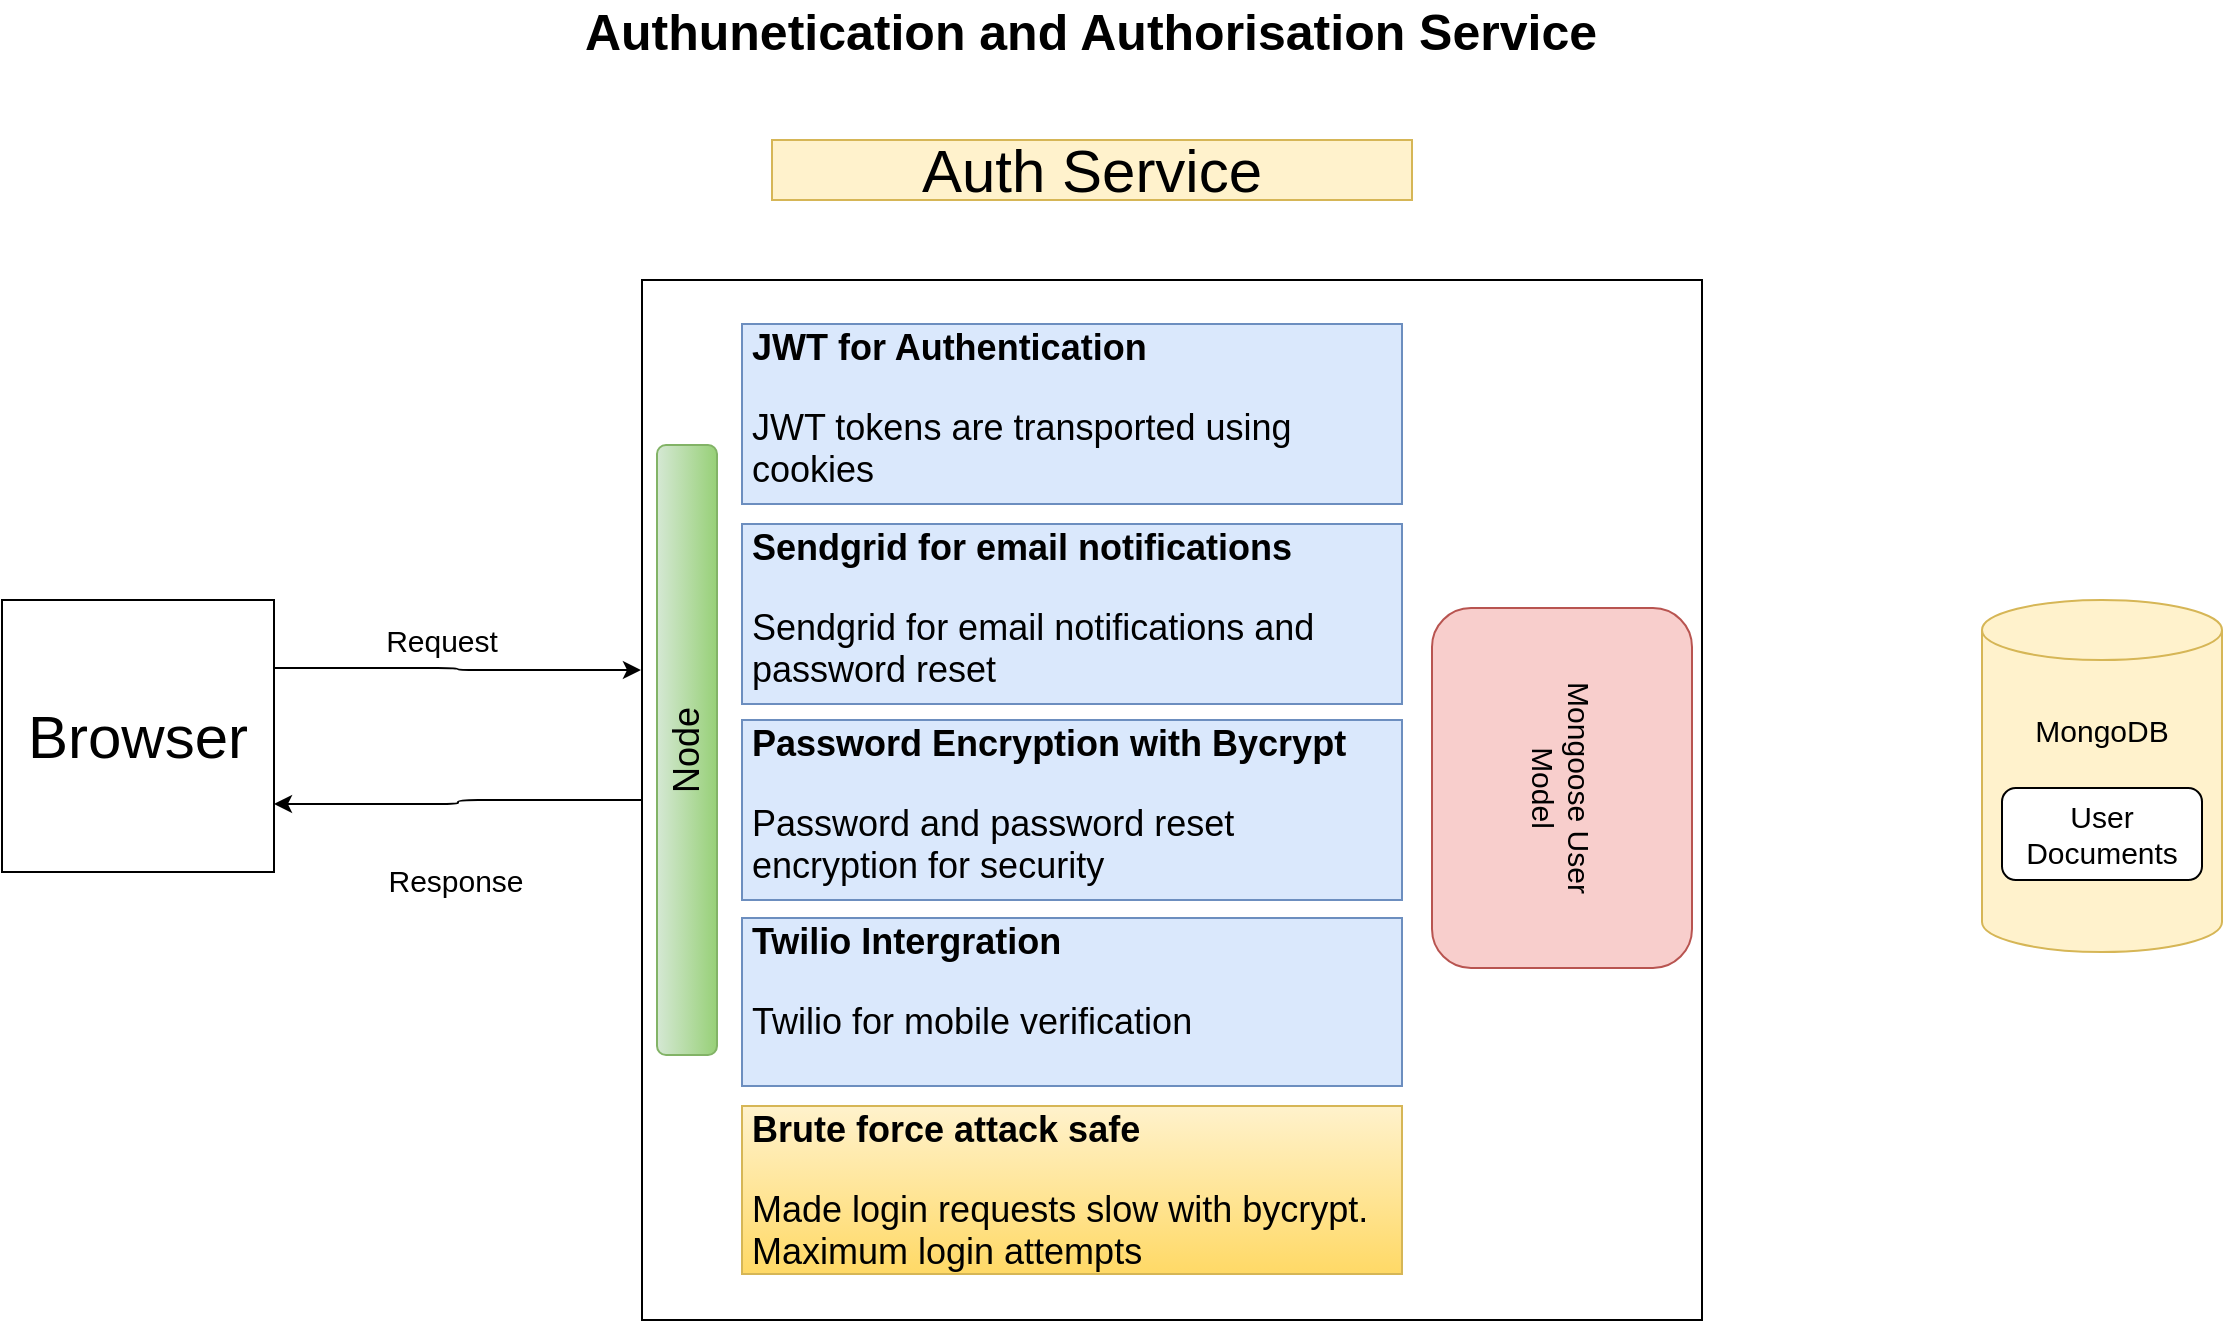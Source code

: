 <mxfile version="16.2.6" type="github" pages="3">
  <diagram id="C5RBs43oDa-KdzZeNtuy" name="Auth">
    <mxGraphModel dx="1347" dy="913" grid="1" gridSize="10" guides="1" tooltips="1" connect="1" arrows="1" fold="1" page="1" pageScale="1" pageWidth="1169" pageHeight="827" math="0" shadow="0">
      <root>
        <mxCell id="WIyWlLk6GJQsqaUBKTNV-0" />
        <mxCell id="WIyWlLk6GJQsqaUBKTNV-1" parent="WIyWlLk6GJQsqaUBKTNV-0" />
        <mxCell id="XzSn_rRKWrM8uNgigZ0G-0" value="&lt;font style=&quot;font-size: 25px&quot;&gt;&lt;b&gt;Authunetication and Authorisation Service&lt;/b&gt;&lt;/font&gt;" style="text;html=1;strokeColor=none;fillColor=none;align=center;verticalAlign=middle;whiteSpace=wrap;rounded=0;sketch=0;" vertex="1" parent="WIyWlLk6GJQsqaUBKTNV-1">
          <mxGeometry x="297" y="20" width="575" height="30" as="geometry" />
        </mxCell>
        <mxCell id="mEv59eE15kOgKwGxT0Wn-0" value="Auth Service" style="text;html=1;strokeColor=#d6b656;fillColor=#fff2cc;align=center;verticalAlign=middle;whiteSpace=wrap;rounded=0;sketch=0;fontSize=30;" vertex="1" parent="WIyWlLk6GJQsqaUBKTNV-1">
          <mxGeometry x="425" y="90" width="320" height="30" as="geometry" />
        </mxCell>
        <mxCell id="mEv59eE15kOgKwGxT0Wn-4" style="edgeStyle=orthogonalEdgeStyle;curved=0;rounded=1;sketch=0;orthogonalLoop=1;jettySize=auto;html=1;exitX=1;exitY=0.25;exitDx=0;exitDy=0;entryX=-0.001;entryY=0.375;entryDx=0;entryDy=0;entryPerimeter=0;fontSize=30;" edge="1" parent="WIyWlLk6GJQsqaUBKTNV-1" source="mEv59eE15kOgKwGxT0Wn-1" target="mEv59eE15kOgKwGxT0Wn-3">
          <mxGeometry relative="1" as="geometry" />
        </mxCell>
        <mxCell id="mEv59eE15kOgKwGxT0Wn-1" value="Browser" style="whiteSpace=wrap;html=1;aspect=fixed;rounded=0;sketch=0;fontSize=30;" vertex="1" parent="WIyWlLk6GJQsqaUBKTNV-1">
          <mxGeometry x="40" y="320" width="136" height="136" as="geometry" />
        </mxCell>
        <mxCell id="mEv59eE15kOgKwGxT0Wn-5" style="edgeStyle=orthogonalEdgeStyle;curved=0;rounded=1;sketch=0;orthogonalLoop=1;jettySize=auto;html=1;exitX=0;exitY=0.5;exitDx=0;exitDy=0;entryX=1;entryY=0.75;entryDx=0;entryDy=0;fontSize=30;" edge="1" parent="WIyWlLk6GJQsqaUBKTNV-1" source="mEv59eE15kOgKwGxT0Wn-3" target="mEv59eE15kOgKwGxT0Wn-1">
          <mxGeometry relative="1" as="geometry" />
        </mxCell>
        <mxCell id="mEv59eE15kOgKwGxT0Wn-3" value="" style="rounded=0;whiteSpace=wrap;html=1;sketch=0;fontSize=30;" vertex="1" parent="WIyWlLk6GJQsqaUBKTNV-1">
          <mxGeometry x="360" y="160" width="530" height="520" as="geometry" />
        </mxCell>
        <mxCell id="mEv59eE15kOgKwGxT0Wn-6" value="&lt;font style=&quot;font-size: 15px&quot;&gt;Response&lt;/font&gt;" style="text;html=1;strokeColor=none;fillColor=none;align=center;verticalAlign=middle;whiteSpace=wrap;rounded=0;sketch=0;fontSize=30;" vertex="1" parent="WIyWlLk6GJQsqaUBKTNV-1">
          <mxGeometry x="237" y="440" width="60" height="30" as="geometry" />
        </mxCell>
        <mxCell id="mEv59eE15kOgKwGxT0Wn-7" value="&lt;font style=&quot;font-size: 15px&quot;&gt;Request&lt;/font&gt;" style="text;html=1;strokeColor=none;fillColor=none;align=center;verticalAlign=middle;whiteSpace=wrap;rounded=0;sketch=0;fontSize=30;" vertex="1" parent="WIyWlLk6GJQsqaUBKTNV-1">
          <mxGeometry x="230" y="320" width="60" height="30" as="geometry" />
        </mxCell>
        <mxCell id="mEv59eE15kOgKwGxT0Wn-8" value="Mongoose User&lt;br&gt;Model" style="rounded=1;whiteSpace=wrap;html=1;sketch=0;fontSize=15;rotation=90;fillColor=#f8cecc;strokeColor=#b85450;" vertex="1" parent="WIyWlLk6GJQsqaUBKTNV-1">
          <mxGeometry x="730" y="349" width="180" height="130" as="geometry" />
        </mxCell>
        <mxCell id="mEv59eE15kOgKwGxT0Wn-9" value="MongoDB&lt;br&gt;&lt;br&gt;&lt;br&gt;&lt;br&gt;&lt;br&gt;" style="shape=cylinder3;whiteSpace=wrap;html=1;boundedLbl=1;backgroundOutline=1;size=15;rounded=0;sketch=0;fontSize=15;fillColor=#fff2cc;strokeColor=#d6b656;" vertex="1" parent="WIyWlLk6GJQsqaUBKTNV-1">
          <mxGeometry x="1030" y="320" width="120" height="176" as="geometry" />
        </mxCell>
        <mxCell id="mEv59eE15kOgKwGxT0Wn-10" value="User Documents" style="rounded=1;whiteSpace=wrap;html=1;sketch=0;fontSize=15;" vertex="1" parent="WIyWlLk6GJQsqaUBKTNV-1">
          <mxGeometry x="1040" y="414" width="100" height="46" as="geometry" />
        </mxCell>
        <mxCell id="mEv59eE15kOgKwGxT0Wn-11" value="&lt;h1 style=&quot;font-size: 18px&quot;&gt;&lt;font style=&quot;font-size: 18px&quot;&gt;Twilio Intergration&lt;/font&gt;&lt;/h1&gt;&lt;p style=&quot;font-size: 18px&quot;&gt;Twilio for mobile verification&lt;/p&gt;" style="text;html=1;strokeColor=#6c8ebf;fillColor=#dae8fc;spacing=5;spacingTop=-20;whiteSpace=wrap;overflow=hidden;rounded=0;sketch=0;fontSize=15;" vertex="1" parent="WIyWlLk6GJQsqaUBKTNV-1">
          <mxGeometry x="410" y="479" width="330" height="84" as="geometry" />
        </mxCell>
        <mxCell id="mEv59eE15kOgKwGxT0Wn-12" value="&lt;h1 style=&quot;font-size: 18px&quot;&gt;JWT for Authentication&lt;/h1&gt;&lt;p style=&quot;font-size: 18px&quot;&gt;JWT tokens are transported using cookies&lt;/p&gt;" style="text;html=1;strokeColor=#6c8ebf;fillColor=#dae8fc;spacing=5;spacingTop=-20;whiteSpace=wrap;overflow=hidden;rounded=0;sketch=0;fontSize=15;" vertex="1" parent="WIyWlLk6GJQsqaUBKTNV-1">
          <mxGeometry x="410" y="182" width="330" height="90" as="geometry" />
        </mxCell>
        <mxCell id="mEv59eE15kOgKwGxT0Wn-13" value="&lt;h1 style=&quot;font-size: 18px&quot;&gt;Sendgrid for email notifications&lt;/h1&gt;&lt;p style=&quot;font-size: 18px&quot;&gt;Sendgrid for email notifications and password reset&lt;/p&gt;" style="text;html=1;strokeColor=#6c8ebf;fillColor=#dae8fc;spacing=5;spacingTop=-20;whiteSpace=wrap;overflow=hidden;rounded=0;sketch=0;fontSize=15;" vertex="1" parent="WIyWlLk6GJQsqaUBKTNV-1">
          <mxGeometry x="410" y="282" width="330" height="90" as="geometry" />
        </mxCell>
        <mxCell id="mEv59eE15kOgKwGxT0Wn-14" value="&lt;h1 style=&quot;font-size: 18px&quot;&gt;Password Encryption with Bycrypt&lt;/h1&gt;&lt;p style=&quot;font-size: 18px&quot;&gt;Password and password reset encryption for security&lt;/p&gt;" style="text;html=1;spacing=5;spacingTop=-20;whiteSpace=wrap;overflow=hidden;rounded=0;sketch=0;fontSize=15;fillColor=#dae8fc;strokeColor=#6c8ebf;" vertex="1" parent="WIyWlLk6GJQsqaUBKTNV-1">
          <mxGeometry x="410" y="380" width="330" height="90" as="geometry" />
        </mxCell>
        <mxCell id="mEv59eE15kOgKwGxT0Wn-15" value="&lt;h1 style=&quot;font-size: 18px&quot;&gt;Brute force attack safe&lt;/h1&gt;&lt;p style=&quot;font-size: 18px&quot;&gt;Made login requests slow with bycrypt. Maximum login attempts&lt;/p&gt;" style="text;html=1;strokeColor=#d6b656;fillColor=#fff2cc;spacing=5;spacingTop=-20;whiteSpace=wrap;overflow=hidden;rounded=0;sketch=0;fontSize=15;gradientColor=#ffd966;" vertex="1" parent="WIyWlLk6GJQsqaUBKTNV-1">
          <mxGeometry x="410" y="573" width="330" height="84" as="geometry" />
        </mxCell>
        <mxCell id="Vj1HJyX6UQvoZr7NXRgN-0" value="Node" style="rounded=1;whiteSpace=wrap;html=1;sketch=0;fontSize=18;fillColor=#d5e8d4;gradientColor=#97d077;strokeColor=#82b366;rotation=-90;" vertex="1" parent="WIyWlLk6GJQsqaUBKTNV-1">
          <mxGeometry x="230" y="380" width="305" height="30" as="geometry" />
        </mxCell>
      </root>
    </mxGraphModel>
  </diagram>
  <diagram id="vT45UM7YWQrJgRwl2dxx" name="Products">
    <mxGraphModel dx="1347" dy="913" grid="1" gridSize="10" guides="1" tooltips="1" connect="1" arrows="1" fold="1" page="1" pageScale="1" pageWidth="1169" pageHeight="827" math="0" shadow="0">
      <root>
        <mxCell id="NcW0uAfTotqKWrMHABvw-0" />
        <mxCell id="NcW0uAfTotqKWrMHABvw-1" parent="NcW0uAfTotqKWrMHABvw-0" />
        <mxCell id="kW2x1S1aM7OV3wr2bi0Z-0" value="&lt;font style=&quot;font-size: 25px&quot;&gt;&lt;b&gt;Products Service&lt;/b&gt;&lt;/font&gt;" style="text;html=1;strokeColor=none;fillColor=none;align=center;verticalAlign=middle;whiteSpace=wrap;rounded=0;sketch=0;" vertex="1" parent="NcW0uAfTotqKWrMHABvw-1">
          <mxGeometry x="297" y="20" width="575" height="30" as="geometry" />
        </mxCell>
        <mxCell id="UN1Mk9gpoYRoPpyncE1--1" value="Products Service" style="text;html=1;strokeColor=#d6b656;fillColor=#fff2cc;align=center;verticalAlign=middle;whiteSpace=wrap;rounded=0;sketch=0;fontSize=30;" vertex="1" parent="NcW0uAfTotqKWrMHABvw-1">
          <mxGeometry x="425" y="90" width="320" height="30" as="geometry" />
        </mxCell>
        <mxCell id="UN1Mk9gpoYRoPpyncE1--2" style="edgeStyle=orthogonalEdgeStyle;curved=0;rounded=1;sketch=0;orthogonalLoop=1;jettySize=auto;html=1;exitX=1;exitY=0.25;exitDx=0;exitDy=0;entryX=-0.001;entryY=0.375;entryDx=0;entryDy=0;entryPerimeter=0;fontSize=30;" edge="1" parent="NcW0uAfTotqKWrMHABvw-1" source="UN1Mk9gpoYRoPpyncE1--3" target="UN1Mk9gpoYRoPpyncE1--5">
          <mxGeometry relative="1" as="geometry" />
        </mxCell>
        <mxCell id="UN1Mk9gpoYRoPpyncE1--3" value="Browser" style="whiteSpace=wrap;html=1;aspect=fixed;rounded=0;sketch=0;fontSize=30;" vertex="1" parent="NcW0uAfTotqKWrMHABvw-1">
          <mxGeometry x="40" y="320" width="136" height="136" as="geometry" />
        </mxCell>
        <mxCell id="UN1Mk9gpoYRoPpyncE1--4" style="edgeStyle=orthogonalEdgeStyle;curved=0;rounded=1;sketch=0;orthogonalLoop=1;jettySize=auto;html=1;exitX=0;exitY=0.5;exitDx=0;exitDy=0;entryX=1;entryY=0.75;entryDx=0;entryDy=0;fontSize=30;" edge="1" parent="NcW0uAfTotqKWrMHABvw-1">
          <mxGeometry relative="1" as="geometry">
            <mxPoint x="360" y="428" as="sourcePoint" />
            <mxPoint x="176.0" y="430" as="targetPoint" />
            <Array as="points">
              <mxPoint x="268" y="428" />
              <mxPoint x="268" y="410" />
              <mxPoint x="190" y="410" />
              <mxPoint x="190" y="430" />
            </Array>
          </mxGeometry>
        </mxCell>
        <mxCell id="OoK3OJmaITF-Sax6t7MJ-0" style="edgeStyle=orthogonalEdgeStyle;curved=0;rounded=1;sketch=0;orthogonalLoop=1;jettySize=auto;html=1;exitX=1;exitY=0.5;exitDx=0;exitDy=0;entryX=-0.025;entryY=0.576;entryDx=0;entryDy=0;entryPerimeter=0;fontSize=18;" edge="1" parent="NcW0uAfTotqKWrMHABvw-1" source="UN1Mk9gpoYRoPpyncE1--5" target="UN1Mk9gpoYRoPpyncE1--9">
          <mxGeometry relative="1" as="geometry" />
        </mxCell>
        <mxCell id="UN1Mk9gpoYRoPpyncE1--5" value="" style="rounded=0;whiteSpace=wrap;html=1;sketch=0;fontSize=30;" vertex="1" parent="NcW0uAfTotqKWrMHABvw-1">
          <mxGeometry x="360" y="160" width="530" height="520" as="geometry" />
        </mxCell>
        <mxCell id="UN1Mk9gpoYRoPpyncE1--6" value="&lt;font style=&quot;font-size: 15px&quot;&gt;Response&lt;/font&gt;" style="text;html=1;strokeColor=none;fillColor=none;align=center;verticalAlign=middle;whiteSpace=wrap;rounded=0;sketch=0;fontSize=30;" vertex="1" parent="NcW0uAfTotqKWrMHABvw-1">
          <mxGeometry x="237" y="440" width="60" height="30" as="geometry" />
        </mxCell>
        <mxCell id="UN1Mk9gpoYRoPpyncE1--7" value="&lt;font style=&quot;font-size: 15px&quot;&gt;Request&lt;/font&gt;" style="text;html=1;strokeColor=none;fillColor=none;align=center;verticalAlign=middle;whiteSpace=wrap;rounded=0;sketch=0;fontSize=30;" vertex="1" parent="NcW0uAfTotqKWrMHABvw-1">
          <mxGeometry x="230" y="320" width="60" height="30" as="geometry" />
        </mxCell>
        <mxCell id="UN1Mk9gpoYRoPpyncE1--8" value="Mongoose Product&lt;br&gt;Model" style="rounded=1;whiteSpace=wrap;html=1;sketch=0;fontSize=15;rotation=90;fillColor=#f8cecc;strokeColor=#b85450;" vertex="1" parent="NcW0uAfTotqKWrMHABvw-1">
          <mxGeometry x="730" y="349" width="180" height="130" as="geometry" />
        </mxCell>
        <mxCell id="UN1Mk9gpoYRoPpyncE1--9" value="MongoDB&lt;br&gt;&lt;br&gt;&lt;br&gt;&lt;br&gt;&lt;br&gt;" style="shape=cylinder3;whiteSpace=wrap;html=1;boundedLbl=1;backgroundOutline=1;size=15;rounded=0;sketch=0;fontSize=15;fillColor=#fff2cc;strokeColor=#d6b656;" vertex="1" parent="NcW0uAfTotqKWrMHABvw-1">
          <mxGeometry x="1030" y="320" width="120" height="176" as="geometry" />
        </mxCell>
        <mxCell id="UN1Mk9gpoYRoPpyncE1--10" value="Product Documents" style="rounded=1;whiteSpace=wrap;html=1;sketch=0;fontSize=15;" vertex="1" parent="NcW0uAfTotqKWrMHABvw-1">
          <mxGeometry x="1040" y="414" width="100" height="46" as="geometry" />
        </mxCell>
        <mxCell id="UN1Mk9gpoYRoPpyncE1--11" value="&lt;h1 style=&quot;font-size: 18px&quot;&gt;Authorisation rules applied&lt;/h1&gt;&lt;p style=&quot;font-size: 18px&quot;&gt;Only Sellers can create products and Admins can approve products&lt;/p&gt;" style="text;html=1;strokeColor=#6c8ebf;fillColor=#dae8fc;spacing=5;spacingTop=-20;whiteSpace=wrap;overflow=hidden;rounded=0;sketch=0;fontSize=15;" vertex="1" parent="NcW0uAfTotqKWrMHABvw-1">
          <mxGeometry x="410" y="180" width="330" height="84" as="geometry" />
        </mxCell>
        <mxCell id="UN1Mk9gpoYRoPpyncE1--12" value="&lt;h1 style=&quot;font-size: 18px&quot;&gt;Only image names stored in DB&lt;/h1&gt;&lt;p style=&quot;font-size: 18px&quot;&gt;Images are stored in S3 directly from web&lt;/p&gt;" style="text;html=1;strokeColor=#6c8ebf;fillColor=#dae8fc;spacing=5;spacingTop=-20;whiteSpace=wrap;overflow=hidden;rounded=0;sketch=0;fontSize=15;" vertex="1" parent="NcW0uAfTotqKWrMHABvw-1">
          <mxGeometry x="410" y="470" width="330" height="90" as="geometry" />
        </mxCell>
        <mxCell id="UN1Mk9gpoYRoPpyncE1--13" value="&lt;h1 style=&quot;font-size: 18px&quot;&gt;Filtering and Pagination&lt;/h1&gt;&lt;p style=&quot;font-size: 18px&quot;&gt;Filtering and pagination implemented on backend&lt;/p&gt;" style="text;html=1;strokeColor=#6c8ebf;fillColor=#dae8fc;spacing=5;spacingTop=-20;whiteSpace=wrap;overflow=hidden;rounded=0;sketch=0;fontSize=15;" vertex="1" parent="NcW0uAfTotqKWrMHABvw-1">
          <mxGeometry x="410" y="372" width="330" height="90" as="geometry" />
        </mxCell>
        <mxCell id="UN1Mk9gpoYRoPpyncE1--14" value="&lt;h1 style=&quot;font-size: 18px&quot;&gt;Field based querying&lt;/h1&gt;&lt;p style=&quot;font-size: 18px&quot;&gt;Getting inspired by GraphQL, implemented field based querying&lt;/p&gt;" style="text;html=1;spacing=5;spacingTop=-20;whiteSpace=wrap;overflow=hidden;rounded=0;sketch=0;fontSize=15;fillColor=#dae8fc;strokeColor=#6c8ebf;" vertex="1" parent="NcW0uAfTotqKWrMHABvw-1">
          <mxGeometry x="410" y="274" width="330" height="90" as="geometry" />
        </mxCell>
        <mxCell id="UN1Mk9gpoYRoPpyncE1--15" value="&lt;h1 style=&quot;font-size: 18px&quot;&gt;MongoDB Geospatial queries&amp;nbsp;&lt;/h1&gt;&lt;p style=&quot;font-size: 18px&quot;&gt;Implementing Geospatial querying of products. (WIP)&lt;/p&gt;" style="text;html=1;strokeColor=#d6b656;fillColor=#fff2cc;spacing=5;spacingTop=-20;whiteSpace=wrap;overflow=hidden;rounded=0;sketch=0;fontSize=15;gradientColor=#ffd966;" vertex="1" parent="NcW0uAfTotqKWrMHABvw-1">
          <mxGeometry x="410" y="573" width="330" height="84" as="geometry" />
        </mxCell>
        <mxCell id="h2_CUnEacgX7HqWqUfqN-0" value="Node" style="rounded=1;whiteSpace=wrap;html=1;sketch=0;fontSize=18;fillColor=#d5e8d4;gradientColor=#97d077;strokeColor=#82b366;rotation=-90;" vertex="1" parent="NcW0uAfTotqKWrMHABvw-1">
          <mxGeometry x="230" y="380" width="305" height="30" as="geometry" />
        </mxCell>
      </root>
    </mxGraphModel>
  </diagram>
  <diagram id="AmHbDrZMR5xD92mB44Ig" name="End to End Overview">
    <mxGraphModel dx="2244" dy="1522" grid="1" gridSize="10" guides="1" tooltips="1" connect="1" arrows="1" fold="1" page="1" pageScale="1" pageWidth="1169" pageHeight="827" math="0" shadow="0">
      <root>
        <mxCell id="aoh54oxooWbk0Fr2ZpUX-0" />
        <mxCell id="aoh54oxooWbk0Fr2ZpUX-1" parent="aoh54oxooWbk0Fr2ZpUX-0" />
        <mxCell id="aoh54oxooWbk0Fr2ZpUX-2" value="ReactJs" style="whiteSpace=wrap;html=1;aspect=fixed;rounded=0;sketch=0;fontSize=25;" vertex="1" parent="aoh54oxooWbk0Fr2ZpUX-1">
          <mxGeometry x="90" y="240" width="110" height="110" as="geometry" />
        </mxCell>
        <mxCell id="T687Gz1Q7NqrAHt1uCxG-6" style="edgeStyle=orthogonalEdgeStyle;curved=0;rounded=1;sketch=0;orthogonalLoop=1;jettySize=auto;html=1;exitX=1;exitY=0.5;exitDx=0;exitDy=0;fontSize=30;" edge="1" parent="aoh54oxooWbk0Fr2ZpUX-1" source="aoh54oxooWbk0Fr2ZpUX-3" target="aoh54oxooWbk0Fr2ZpUX-9">
          <mxGeometry relative="1" as="geometry" />
        </mxCell>
        <mxCell id="aoh54oxooWbk0Fr2ZpUX-3" value="NextJs" style="whiteSpace=wrap;html=1;aspect=fixed;rounded=0;sketch=0;fontSize=25;" vertex="1" parent="aoh54oxooWbk0Fr2ZpUX-1">
          <mxGeometry x="90" y="385" width="110" height="110" as="geometry" />
        </mxCell>
        <mxCell id="aoh54oxooWbk0Fr2ZpUX-4" value="" style="rounded=1;whiteSpace=wrap;html=1;sketch=0;fontSize=25;rotation=0;" vertex="1" parent="aoh54oxooWbk0Fr2ZpUX-1">
          <mxGeometry x="270" y="520" width="190" height="60" as="geometry" />
        </mxCell>
        <mxCell id="aoh54oxooWbk0Fr2ZpUX-5" value="&lt;font style=&quot;font-size: 30px&quot;&gt;Common Library&lt;/font&gt;" style="text;html=1;strokeColor=none;fillColor=none;align=center;verticalAlign=middle;whiteSpace=wrap;rounded=0;sketch=0;fontSize=25;rotation=0;" vertex="1" parent="aoh54oxooWbk0Fr2ZpUX-1">
          <mxGeometry x="270" y="535" width="177.5" height="30" as="geometry" />
        </mxCell>
        <mxCell id="T687Gz1Q7NqrAHt1uCxG-1" style="edgeStyle=orthogonalEdgeStyle;curved=0;rounded=1;sketch=0;orthogonalLoop=1;jettySize=auto;html=1;exitX=1;exitY=0.5;exitDx=0;exitDy=0;fontSize=30;entryX=0.5;entryY=0;entryDx=0;entryDy=0;" edge="1" parent="aoh54oxooWbk0Fr2ZpUX-1" source="aoh54oxooWbk0Fr2ZpUX-6" target="aoh54oxooWbk0Fr2ZpUX-18">
          <mxGeometry relative="1" as="geometry" />
        </mxCell>
        <mxCell id="T687Gz1Q7NqrAHt1uCxG-12" style="edgeStyle=orthogonalEdgeStyle;curved=0;rounded=1;sketch=0;orthogonalLoop=1;jettySize=auto;html=1;exitX=0;exitY=0.5;exitDx=0;exitDy=0;entryX=0.789;entryY=-0.5;entryDx=0;entryDy=0;entryPerimeter=0;fontSize=30;" edge="1" parent="aoh54oxooWbk0Fr2ZpUX-1" source="aoh54oxooWbk0Fr2ZpUX-6" target="aoh54oxooWbk0Fr2ZpUX-5">
          <mxGeometry relative="1" as="geometry" />
        </mxCell>
        <mxCell id="aoh54oxooWbk0Fr2ZpUX-6" value="Auth Service" style="rounded=0;whiteSpace=wrap;html=1;sketch=0;fontSize=25;" vertex="1" parent="aoh54oxooWbk0Fr2ZpUX-1">
          <mxGeometry x="442" y="201" width="285" height="60" as="geometry" />
        </mxCell>
        <mxCell id="T687Gz1Q7NqrAHt1uCxG-3" style="edgeStyle=orthogonalEdgeStyle;curved=0;rounded=1;sketch=0;orthogonalLoop=1;jettySize=auto;html=1;exitX=1;exitY=0.5;exitDx=0;exitDy=0;fontSize=30;" edge="1" parent="aoh54oxooWbk0Fr2ZpUX-1" source="aoh54oxooWbk0Fr2ZpUX-8" target="aoh54oxooWbk0Fr2ZpUX-17">
          <mxGeometry relative="1" as="geometry" />
        </mxCell>
        <mxCell id="T687Gz1Q7NqrAHt1uCxG-13" style="edgeStyle=orthogonalEdgeStyle;curved=0;rounded=1;sketch=0;orthogonalLoop=1;jettySize=auto;html=1;exitX=0;exitY=0.5;exitDx=0;exitDy=0;fontSize=30;entryX=0.827;entryY=-0.033;entryDx=0;entryDy=0;entryPerimeter=0;" edge="1" parent="aoh54oxooWbk0Fr2ZpUX-1" source="aoh54oxooWbk0Fr2ZpUX-8" target="aoh54oxooWbk0Fr2ZpUX-4">
          <mxGeometry relative="1" as="geometry">
            <mxPoint x="420" y="510" as="targetPoint" />
          </mxGeometry>
        </mxCell>
        <mxCell id="aoh54oxooWbk0Fr2ZpUX-8" value="Product Service" style="rounded=0;whiteSpace=wrap;html=1;sketch=0;fontSize=25;" vertex="1" parent="aoh54oxooWbk0Fr2ZpUX-1">
          <mxGeometry x="442" y="325" width="285" height="60" as="geometry" />
        </mxCell>
        <mxCell id="T687Gz1Q7NqrAHt1uCxG-7" style="edgeStyle=orthogonalEdgeStyle;curved=0;rounded=1;sketch=0;orthogonalLoop=1;jettySize=auto;html=1;exitX=0.8;exitY=0.8;exitDx=0;exitDy=0;exitPerimeter=0;fontSize=30;" edge="1" parent="aoh54oxooWbk0Fr2ZpUX-1" source="aoh54oxooWbk0Fr2ZpUX-9">
          <mxGeometry relative="1" as="geometry">
            <mxPoint x="200" y="450" as="targetPoint" />
            <Array as="points">
              <mxPoint x="310" y="82" />
              <mxPoint x="310" y="450" />
            </Array>
          </mxGeometry>
        </mxCell>
        <mxCell id="T687Gz1Q7NqrAHt1uCxG-10" style="edgeStyle=orthogonalEdgeStyle;curved=0;rounded=1;sketch=0;orthogonalLoop=1;jettySize=auto;html=1;exitX=0.875;exitY=0.5;exitDx=0;exitDy=0;exitPerimeter=0;fontSize=30;" edge="1" parent="aoh54oxooWbk0Fr2ZpUX-1" source="aoh54oxooWbk0Fr2ZpUX-9" target="aoh54oxooWbk0Fr2ZpUX-10">
          <mxGeometry relative="1" as="geometry" />
        </mxCell>
        <mxCell id="aoh54oxooWbk0Fr2ZpUX-9" value="AWS Lambda Function" style="ellipse;shape=cloud;whiteSpace=wrap;html=1;rounded=0;sketch=0;fontSize=25;" vertex="1" parent="aoh54oxooWbk0Fr2ZpUX-1">
          <mxGeometry x="240" y="10" width="240" height="90" as="geometry" />
        </mxCell>
        <mxCell id="T687Gz1Q7NqrAHt1uCxG-11" style="edgeStyle=orthogonalEdgeStyle;curved=0;rounded=1;sketch=0;orthogonalLoop=1;jettySize=auto;html=1;exitX=0;exitY=1;exitDx=0;exitDy=-15;exitPerimeter=0;entryX=0.96;entryY=0.7;entryDx=0;entryDy=0;entryPerimeter=0;fontSize=30;" edge="1" parent="aoh54oxooWbk0Fr2ZpUX-1" source="aoh54oxooWbk0Fr2ZpUX-10" target="aoh54oxooWbk0Fr2ZpUX-9">
          <mxGeometry relative="1" as="geometry" />
        </mxCell>
        <mxCell id="aoh54oxooWbk0Fr2ZpUX-10" value="S3" style="shape=cylinder3;whiteSpace=wrap;html=1;boundedLbl=1;backgroundOutline=1;size=15;rounded=0;sketch=0;fontSize=25;" vertex="1" parent="aoh54oxooWbk0Fr2ZpUX-1">
          <mxGeometry x="540" y="10" width="60" height="80" as="geometry" />
        </mxCell>
        <mxCell id="aoh54oxooWbk0Fr2ZpUX-12" value="Others" style="whiteSpace=wrap;html=1;aspect=fixed;rounded=0;sketch=0;fontSize=25;" vertex="1" parent="aoh54oxooWbk0Fr2ZpUX-1">
          <mxGeometry x="90" y="530" width="110" height="110" as="geometry" />
        </mxCell>
        <mxCell id="aoh54oxooWbk0Fr2ZpUX-13" value="" style="endArrow=none;dashed=1;html=1;dashPattern=1 3;strokeWidth=2;rounded=1;sketch=0;fontSize=25;curved=0;entryX=0.455;entryY=1.069;entryDx=0;entryDy=0;entryPerimeter=0;" edge="1" parent="aoh54oxooWbk0Fr2ZpUX-1" target="aoh54oxooWbk0Fr2ZpUX-8">
          <mxGeometry width="50" height="50" relative="1" as="geometry">
            <mxPoint x="572" y="590" as="sourcePoint" />
            <mxPoint x="710" y="470" as="targetPoint" />
            <Array as="points">
              <mxPoint x="572" y="620" />
              <mxPoint x="570" y="590" />
            </Array>
          </mxGeometry>
        </mxCell>
        <mxCell id="T687Gz1Q7NqrAHt1uCxG-4" style="edgeStyle=orthogonalEdgeStyle;curved=0;rounded=1;sketch=0;orthogonalLoop=1;jettySize=auto;html=1;exitX=1;exitY=0.5;exitDx=0;exitDy=0;entryX=0.5;entryY=0;entryDx=0;entryDy=0;fontSize=30;" edge="1" parent="aoh54oxooWbk0Fr2ZpUX-1" source="aoh54oxooWbk0Fr2ZpUX-15" target="aoh54oxooWbk0Fr2ZpUX-18">
          <mxGeometry relative="1" as="geometry" />
        </mxCell>
        <mxCell id="T687Gz1Q7NqrAHt1uCxG-14" style="edgeStyle=orthogonalEdgeStyle;curved=0;rounded=1;sketch=0;orthogonalLoop=1;jettySize=auto;html=1;exitX=0;exitY=0.5;exitDx=0;exitDy=0;entryX=0.5;entryY=1;entryDx=0;entryDy=0;fontSize=30;" edge="1" parent="aoh54oxooWbk0Fr2ZpUX-1" source="aoh54oxooWbk0Fr2ZpUX-15" target="aoh54oxooWbk0Fr2ZpUX-4">
          <mxGeometry relative="1" as="geometry" />
        </mxCell>
        <mxCell id="aoh54oxooWbk0Fr2ZpUX-15" value="Other Services" style="rounded=0;whiteSpace=wrap;html=1;sketch=0;fontSize=25;" vertex="1" parent="aoh54oxooWbk0Fr2ZpUX-1">
          <mxGeometry x="442" y="620" width="285" height="60" as="geometry" />
        </mxCell>
        <mxCell id="aoh54oxooWbk0Fr2ZpUX-17" value="" style="rounded=1;whiteSpace=wrap;html=1;sketch=0;fontSize=25;rotation=90;" vertex="1" parent="aoh54oxooWbk0Fr2ZpUX-1">
          <mxGeometry x="610" y="410" width="505" height="60" as="geometry" />
        </mxCell>
        <mxCell id="aoh54oxooWbk0Fr2ZpUX-18" value="&lt;font style=&quot;font-size: 30px&quot;&gt;Event Bus&lt;/font&gt;" style="text;html=1;strokeColor=none;fillColor=none;align=center;verticalAlign=middle;whiteSpace=wrap;rounded=0;sketch=0;fontSize=25;rotation=-90;" vertex="1" parent="aoh54oxooWbk0Fr2ZpUX-1">
          <mxGeometry x="712.5" y="425" width="300" height="30" as="geometry" />
        </mxCell>
        <mxCell id="T687Gz1Q7NqrAHt1uCxG-0" style="edgeStyle=orthogonalEdgeStyle;curved=0;rounded=1;sketch=0;orthogonalLoop=1;jettySize=auto;html=1;exitX=0.5;exitY=0;exitDx=0;exitDy=0;entryX=0.5;entryY=1;entryDx=0;entryDy=0;fontSize=30;" edge="1" parent="aoh54oxooWbk0Fr2ZpUX-1" source="aoh54oxooWbk0Fr2ZpUX-5" target="aoh54oxooWbk0Fr2ZpUX-5">
          <mxGeometry relative="1" as="geometry" />
        </mxCell>
        <mxCell id="T687Gz1Q7NqrAHt1uCxG-15" value="Image Upload" style="text;html=1;strokeColor=none;fillColor=none;align=center;verticalAlign=middle;whiteSpace=wrap;rounded=0;sketch=0;fontSize=30;rotation=-90;" vertex="1" parent="aoh54oxooWbk0Fr2ZpUX-1">
          <mxGeometry x="232" y="261" width="210" height="30" as="geometry" />
        </mxCell>
      </root>
    </mxGraphModel>
  </diagram>
</mxfile>
